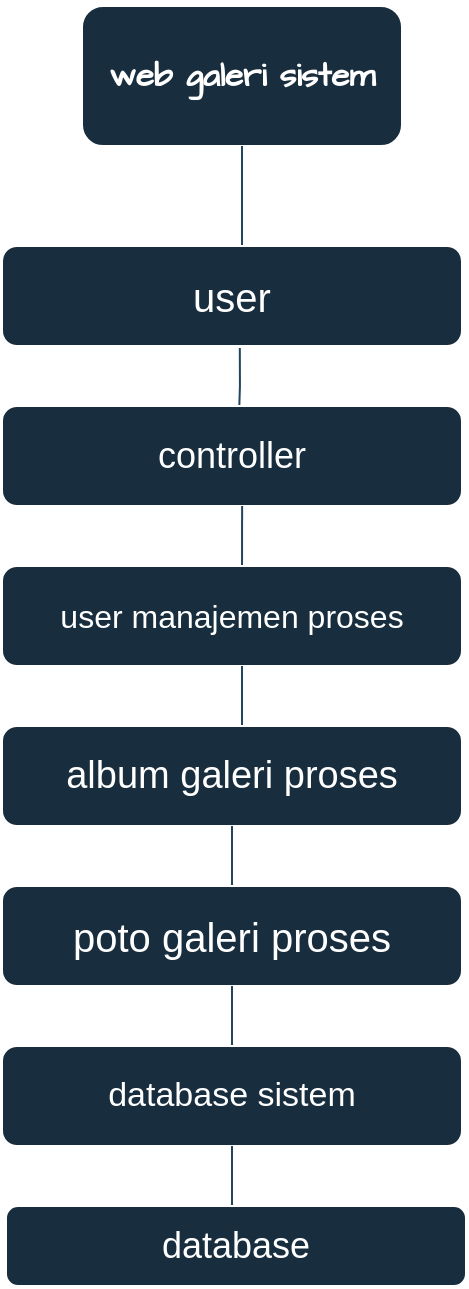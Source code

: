 <mxfile version="22.1.16" type="device">
  <diagram name="Page-1" id="0OG-6StCYSI204r_WwEa">
    <mxGraphModel dx="668" dy="1002" grid="1" gridSize="10" guides="1" tooltips="1" connect="1" arrows="1" fold="1" page="1" pageScale="1" pageWidth="850" pageHeight="1100" math="0" shadow="0">
      <root>
        <mxCell id="0" />
        <mxCell id="1" parent="0" />
        <mxCell id="5jzjs0GRNidWrg2iOK71-1" value="&lt;h5&gt;web galeri sistem&lt;/h5&gt;" style="rounded=1;whiteSpace=wrap;html=1;hachureGap=4;fontFamily=Architects Daughter;fontSource=https%3A%2F%2Ffonts.googleapis.com%2Fcss%3Ffamily%3DArchitects%2BDaughter;fontSize=20;fontColor=#FFFFFF;labelBackgroundColor=none;labelBorderColor=none;fillColor=#182E3E;strokeColor=#FFFFFF;" vertex="1" parent="1">
          <mxGeometry x="410" y="120" width="160" height="70" as="geometry" />
        </mxCell>
        <mxCell id="5jzjs0GRNidWrg2iOK71-2" value="" style="endArrow=none;html=1;rounded=1;hachureGap=4;fontFamily=Architects Daughter;fontSource=https%3A%2F%2Ffonts.googleapis.com%2Fcss%3Ffamily%3DArchitects%2BDaughter;fontSize=16;entryX=0.5;entryY=1;entryDx=0;entryDy=0;labelBackgroundColor=none;strokeColor=#23445D;fontColor=default;" edge="1" parent="1" target="5jzjs0GRNidWrg2iOK71-1">
          <mxGeometry width="50" height="50" relative="1" as="geometry">
            <mxPoint x="490" y="240" as="sourcePoint" />
            <mxPoint x="360" y="650" as="targetPoint" />
          </mxGeometry>
        </mxCell>
        <mxCell id="5jzjs0GRNidWrg2iOK71-5" value="user" style="rounded=1;whiteSpace=wrap;html=1;fontSize=20;labelBackgroundColor=none;fillColor=#182E3E;strokeColor=#FFFFFF;fontColor=#FFFFFF;" vertex="1" parent="1">
          <mxGeometry x="370" y="240" width="230" height="50" as="geometry" />
        </mxCell>
        <mxCell id="5jzjs0GRNidWrg2iOK71-6" value="" style="endArrow=none;html=1;rounded=1;entryX=0.517;entryY=1.02;entryDx=0;entryDy=0;entryPerimeter=0;labelBackgroundColor=none;strokeColor=#23445D;fontColor=default;" edge="1" parent="1" target="5jzjs0GRNidWrg2iOK71-5">
          <mxGeometry width="50" height="50" relative="1" as="geometry">
            <mxPoint x="485" y="350" as="sourcePoint" />
            <mxPoint x="500" y="340" as="targetPoint" />
            <Array as="points">
              <mxPoint x="489" y="320" />
            </Array>
          </mxGeometry>
        </mxCell>
        <mxCell id="5jzjs0GRNidWrg2iOK71-7" value="controller" style="rounded=1;whiteSpace=wrap;html=1;fontSize=18;labelBackgroundColor=none;fillColor=#182E3E;strokeColor=#FFFFFF;fontColor=#FFFFFF;" vertex="1" parent="1">
          <mxGeometry x="370" y="320" width="230" height="50" as="geometry" />
        </mxCell>
        <mxCell id="5jzjs0GRNidWrg2iOK71-8" value="" style="endArrow=none;html=1;rounded=1;entryX=0.522;entryY=1;entryDx=0;entryDy=0;entryPerimeter=0;labelBackgroundColor=none;strokeColor=#23445D;fontColor=default;" edge="1" parent="1" target="5jzjs0GRNidWrg2iOK71-7">
          <mxGeometry width="50" height="50" relative="1" as="geometry">
            <mxPoint x="490" y="410" as="sourcePoint" />
            <mxPoint x="500" y="340" as="targetPoint" />
          </mxGeometry>
        </mxCell>
        <mxCell id="5jzjs0GRNidWrg2iOK71-9" value="user manajemen proses" style="rounded=1;whiteSpace=wrap;html=1;fontSize=16;labelBackgroundColor=none;fillColor=#182E3E;strokeColor=#FFFFFF;fontColor=#FFFFFF;" vertex="1" parent="1">
          <mxGeometry x="370" y="400" width="230" height="50" as="geometry" />
        </mxCell>
        <mxCell id="5jzjs0GRNidWrg2iOK71-12" value="" style="endArrow=none;html=1;rounded=1;labelBackgroundColor=none;strokeColor=#23445D;fontColor=default;" edge="1" parent="1">
          <mxGeometry width="50" height="50" relative="1" as="geometry">
            <mxPoint x="490" y="480" as="sourcePoint" />
            <mxPoint x="490" y="450" as="targetPoint" />
          </mxGeometry>
        </mxCell>
        <mxCell id="5jzjs0GRNidWrg2iOK71-13" value="album galeri proses" style="rounded=1;whiteSpace=wrap;html=1;fontSize=19;labelBackgroundColor=none;fillColor=#182E3E;strokeColor=#FFFFFF;fontColor=#FFFFFF;" vertex="1" parent="1">
          <mxGeometry x="370" y="480" width="230" height="50" as="geometry" />
        </mxCell>
        <mxCell id="5jzjs0GRNidWrg2iOK71-14" value="" style="endArrow=none;html=1;rounded=1;entryX=0.5;entryY=1;entryDx=0;entryDy=0;labelBackgroundColor=none;strokeColor=#23445D;fontColor=default;" edge="1" parent="1" target="5jzjs0GRNidWrg2iOK71-13">
          <mxGeometry width="50" height="50" relative="1" as="geometry">
            <mxPoint x="485" y="560" as="sourcePoint" />
            <mxPoint x="430" y="430" as="targetPoint" />
          </mxGeometry>
        </mxCell>
        <mxCell id="5jzjs0GRNidWrg2iOK71-15" value="poto galeri proses" style="rounded=1;whiteSpace=wrap;html=1;fontSize=20;labelBackgroundColor=none;fillColor=#182E3E;strokeColor=#FFFFFF;fontColor=#FFFFFF;" vertex="1" parent="1">
          <mxGeometry x="370" y="560" width="230" height="50" as="geometry" />
        </mxCell>
        <mxCell id="5jzjs0GRNidWrg2iOK71-16" value="" style="endArrow=none;html=1;rounded=1;entryX=0.5;entryY=1;entryDx=0;entryDy=0;labelBackgroundColor=none;strokeColor=#23445D;fontColor=default;" edge="1" parent="1" target="5jzjs0GRNidWrg2iOK71-15">
          <mxGeometry width="50" height="50" relative="1" as="geometry">
            <mxPoint x="485" y="640" as="sourcePoint" />
            <mxPoint x="460" y="520" as="targetPoint" />
          </mxGeometry>
        </mxCell>
        <mxCell id="5jzjs0GRNidWrg2iOK71-17" value="database sistem" style="rounded=1;whiteSpace=wrap;html=1;fontSize=17;labelBackgroundColor=none;fillColor=#182E3E;strokeColor=#FFFFFF;fontColor=#FFFFFF;" vertex="1" parent="1">
          <mxGeometry x="370" y="640" width="230" height="50" as="geometry" />
        </mxCell>
        <mxCell id="5jzjs0GRNidWrg2iOK71-18" value="" style="endArrow=none;html=1;rounded=1;entryX=0.5;entryY=1;entryDx=0;entryDy=0;labelBackgroundColor=none;strokeColor=#23445D;fontColor=default;" edge="1" parent="1" target="5jzjs0GRNidWrg2iOK71-17">
          <mxGeometry width="50" height="50" relative="1" as="geometry">
            <mxPoint x="485" y="720" as="sourcePoint" />
            <mxPoint x="520" y="660" as="targetPoint" />
          </mxGeometry>
        </mxCell>
        <mxCell id="5jzjs0GRNidWrg2iOK71-19" value="database" style="rounded=1;whiteSpace=wrap;html=1;fontSize=18;labelBackgroundColor=none;fillColor=#182E3E;strokeColor=#FFFFFF;fontColor=#FFFFFF;" vertex="1" parent="1">
          <mxGeometry x="372" y="720" width="230" height="40" as="geometry" />
        </mxCell>
      </root>
    </mxGraphModel>
  </diagram>
</mxfile>
